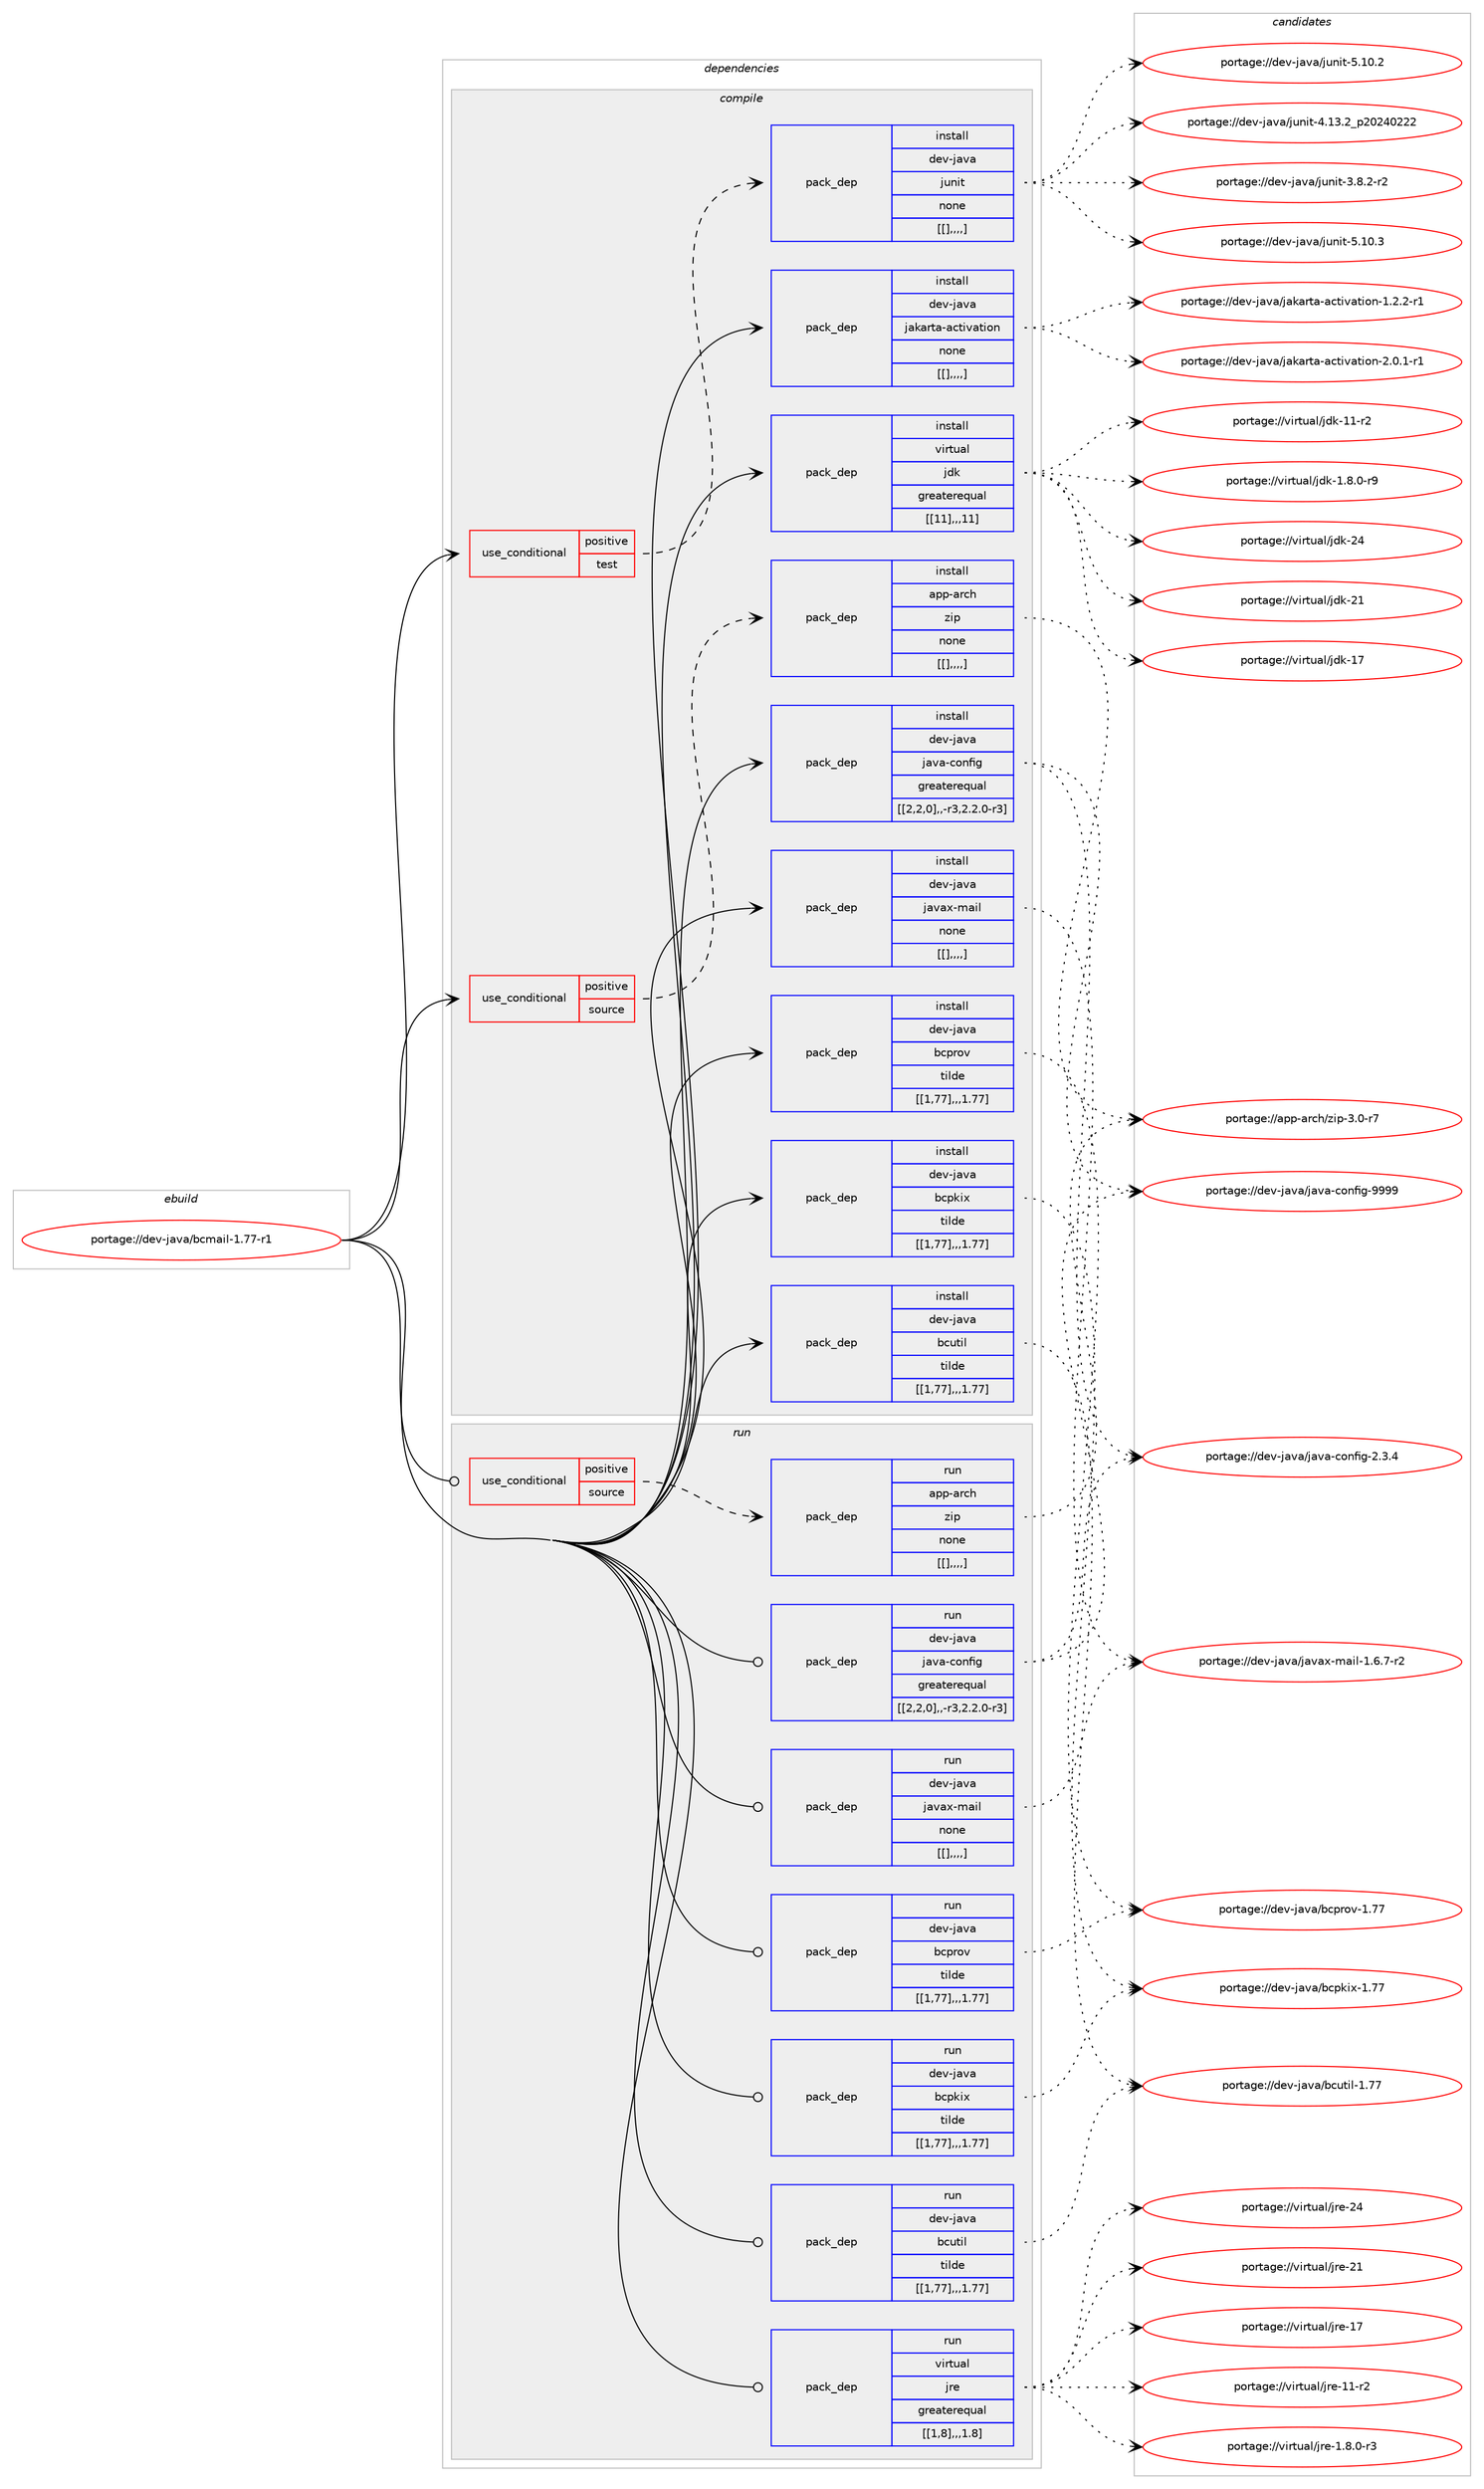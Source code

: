 digraph prolog {

# *************
# Graph options
# *************

newrank=true;
concentrate=true;
compound=true;
graph [rankdir=LR,fontname=Helvetica,fontsize=10,ranksep=1.5];#, ranksep=2.5, nodesep=0.2];
edge  [arrowhead=vee];
node  [fontname=Helvetica,fontsize=10];

# **********
# The ebuild
# **********

subgraph cluster_leftcol {
color=gray;
label=<<i>ebuild</i>>;
id [label="portage://dev-java/bcmail-1.77-r1", color=red, width=4, href="../dev-java/bcmail-1.77-r1.svg"];
}

# ****************
# The dependencies
# ****************

subgraph cluster_midcol {
color=gray;
label=<<i>dependencies</i>>;
subgraph cluster_compile {
fillcolor="#eeeeee";
style=filled;
label=<<i>compile</i>>;
subgraph cond21881 {
dependency93268 [label=<<TABLE BORDER="0" CELLBORDER="1" CELLSPACING="0" CELLPADDING="4"><TR><TD ROWSPAN="3" CELLPADDING="10">use_conditional</TD></TR><TR><TD>positive</TD></TR><TR><TD>source</TD></TR></TABLE>>, shape=none, color=red];
subgraph pack70337 {
dependency93269 [label=<<TABLE BORDER="0" CELLBORDER="1" CELLSPACING="0" CELLPADDING="4" WIDTH="220"><TR><TD ROWSPAN="6" CELLPADDING="30">pack_dep</TD></TR><TR><TD WIDTH="110">install</TD></TR><TR><TD>app-arch</TD></TR><TR><TD>zip</TD></TR><TR><TD>none</TD></TR><TR><TD>[[],,,,]</TD></TR></TABLE>>, shape=none, color=blue];
}
dependency93268:e -> dependency93269:w [weight=20,style="dashed",arrowhead="vee"];
}
id:e -> dependency93268:w [weight=20,style="solid",arrowhead="vee"];
subgraph cond21882 {
dependency93270 [label=<<TABLE BORDER="0" CELLBORDER="1" CELLSPACING="0" CELLPADDING="4"><TR><TD ROWSPAN="3" CELLPADDING="10">use_conditional</TD></TR><TR><TD>positive</TD></TR><TR><TD>test</TD></TR></TABLE>>, shape=none, color=red];
subgraph pack70338 {
dependency93271 [label=<<TABLE BORDER="0" CELLBORDER="1" CELLSPACING="0" CELLPADDING="4" WIDTH="220"><TR><TD ROWSPAN="6" CELLPADDING="30">pack_dep</TD></TR><TR><TD WIDTH="110">install</TD></TR><TR><TD>dev-java</TD></TR><TR><TD>junit</TD></TR><TR><TD>none</TD></TR><TR><TD>[[],,,,]</TD></TR></TABLE>>, shape=none, color=blue];
}
dependency93270:e -> dependency93271:w [weight=20,style="dashed",arrowhead="vee"];
}
id:e -> dependency93270:w [weight=20,style="solid",arrowhead="vee"];
subgraph pack70339 {
dependency93272 [label=<<TABLE BORDER="0" CELLBORDER="1" CELLSPACING="0" CELLPADDING="4" WIDTH="220"><TR><TD ROWSPAN="6" CELLPADDING="30">pack_dep</TD></TR><TR><TD WIDTH="110">install</TD></TR><TR><TD>dev-java</TD></TR><TR><TD>bcpkix</TD></TR><TR><TD>tilde</TD></TR><TR><TD>[[1,77],,,1.77]</TD></TR></TABLE>>, shape=none, color=blue];
}
id:e -> dependency93272:w [weight=20,style="solid",arrowhead="vee"];
subgraph pack70340 {
dependency93273 [label=<<TABLE BORDER="0" CELLBORDER="1" CELLSPACING="0" CELLPADDING="4" WIDTH="220"><TR><TD ROWSPAN="6" CELLPADDING="30">pack_dep</TD></TR><TR><TD WIDTH="110">install</TD></TR><TR><TD>dev-java</TD></TR><TR><TD>bcprov</TD></TR><TR><TD>tilde</TD></TR><TR><TD>[[1,77],,,1.77]</TD></TR></TABLE>>, shape=none, color=blue];
}
id:e -> dependency93273:w [weight=20,style="solid",arrowhead="vee"];
subgraph pack70341 {
dependency93274 [label=<<TABLE BORDER="0" CELLBORDER="1" CELLSPACING="0" CELLPADDING="4" WIDTH="220"><TR><TD ROWSPAN="6" CELLPADDING="30">pack_dep</TD></TR><TR><TD WIDTH="110">install</TD></TR><TR><TD>dev-java</TD></TR><TR><TD>bcutil</TD></TR><TR><TD>tilde</TD></TR><TR><TD>[[1,77],,,1.77]</TD></TR></TABLE>>, shape=none, color=blue];
}
id:e -> dependency93274:w [weight=20,style="solid",arrowhead="vee"];
subgraph pack70342 {
dependency93275 [label=<<TABLE BORDER="0" CELLBORDER="1" CELLSPACING="0" CELLPADDING="4" WIDTH="220"><TR><TD ROWSPAN="6" CELLPADDING="30">pack_dep</TD></TR><TR><TD WIDTH="110">install</TD></TR><TR><TD>dev-java</TD></TR><TR><TD>jakarta-activation</TD></TR><TR><TD>none</TD></TR><TR><TD>[[],,,,]</TD></TR></TABLE>>, shape=none, color=blue];
}
id:e -> dependency93275:w [weight=20,style="solid",arrowhead="vee"];
subgraph pack70343 {
dependency93276 [label=<<TABLE BORDER="0" CELLBORDER="1" CELLSPACING="0" CELLPADDING="4" WIDTH="220"><TR><TD ROWSPAN="6" CELLPADDING="30">pack_dep</TD></TR><TR><TD WIDTH="110">install</TD></TR><TR><TD>dev-java</TD></TR><TR><TD>java-config</TD></TR><TR><TD>greaterequal</TD></TR><TR><TD>[[2,2,0],,-r3,2.2.0-r3]</TD></TR></TABLE>>, shape=none, color=blue];
}
id:e -> dependency93276:w [weight=20,style="solid",arrowhead="vee"];
subgraph pack70344 {
dependency93277 [label=<<TABLE BORDER="0" CELLBORDER="1" CELLSPACING="0" CELLPADDING="4" WIDTH="220"><TR><TD ROWSPAN="6" CELLPADDING="30">pack_dep</TD></TR><TR><TD WIDTH="110">install</TD></TR><TR><TD>dev-java</TD></TR><TR><TD>javax-mail</TD></TR><TR><TD>none</TD></TR><TR><TD>[[],,,,]</TD></TR></TABLE>>, shape=none, color=blue];
}
id:e -> dependency93277:w [weight=20,style="solid",arrowhead="vee"];
subgraph pack70345 {
dependency93278 [label=<<TABLE BORDER="0" CELLBORDER="1" CELLSPACING="0" CELLPADDING="4" WIDTH="220"><TR><TD ROWSPAN="6" CELLPADDING="30">pack_dep</TD></TR><TR><TD WIDTH="110">install</TD></TR><TR><TD>virtual</TD></TR><TR><TD>jdk</TD></TR><TR><TD>greaterequal</TD></TR><TR><TD>[[11],,,11]</TD></TR></TABLE>>, shape=none, color=blue];
}
id:e -> dependency93278:w [weight=20,style="solid",arrowhead="vee"];
}
subgraph cluster_compileandrun {
fillcolor="#eeeeee";
style=filled;
label=<<i>compile and run</i>>;
}
subgraph cluster_run {
fillcolor="#eeeeee";
style=filled;
label=<<i>run</i>>;
subgraph cond21883 {
dependency93279 [label=<<TABLE BORDER="0" CELLBORDER="1" CELLSPACING="0" CELLPADDING="4"><TR><TD ROWSPAN="3" CELLPADDING="10">use_conditional</TD></TR><TR><TD>positive</TD></TR><TR><TD>source</TD></TR></TABLE>>, shape=none, color=red];
subgraph pack70346 {
dependency93280 [label=<<TABLE BORDER="0" CELLBORDER="1" CELLSPACING="0" CELLPADDING="4" WIDTH="220"><TR><TD ROWSPAN="6" CELLPADDING="30">pack_dep</TD></TR><TR><TD WIDTH="110">run</TD></TR><TR><TD>app-arch</TD></TR><TR><TD>zip</TD></TR><TR><TD>none</TD></TR><TR><TD>[[],,,,]</TD></TR></TABLE>>, shape=none, color=blue];
}
dependency93279:e -> dependency93280:w [weight=20,style="dashed",arrowhead="vee"];
}
id:e -> dependency93279:w [weight=20,style="solid",arrowhead="odot"];
subgraph pack70347 {
dependency93281 [label=<<TABLE BORDER="0" CELLBORDER="1" CELLSPACING="0" CELLPADDING="4" WIDTH="220"><TR><TD ROWSPAN="6" CELLPADDING="30">pack_dep</TD></TR><TR><TD WIDTH="110">run</TD></TR><TR><TD>dev-java</TD></TR><TR><TD>bcpkix</TD></TR><TR><TD>tilde</TD></TR><TR><TD>[[1,77],,,1.77]</TD></TR></TABLE>>, shape=none, color=blue];
}
id:e -> dependency93281:w [weight=20,style="solid",arrowhead="odot"];
subgraph pack70348 {
dependency93282 [label=<<TABLE BORDER="0" CELLBORDER="1" CELLSPACING="0" CELLPADDING="4" WIDTH="220"><TR><TD ROWSPAN="6" CELLPADDING="30">pack_dep</TD></TR><TR><TD WIDTH="110">run</TD></TR><TR><TD>dev-java</TD></TR><TR><TD>bcprov</TD></TR><TR><TD>tilde</TD></TR><TR><TD>[[1,77],,,1.77]</TD></TR></TABLE>>, shape=none, color=blue];
}
id:e -> dependency93282:w [weight=20,style="solid",arrowhead="odot"];
subgraph pack70349 {
dependency93283 [label=<<TABLE BORDER="0" CELLBORDER="1" CELLSPACING="0" CELLPADDING="4" WIDTH="220"><TR><TD ROWSPAN="6" CELLPADDING="30">pack_dep</TD></TR><TR><TD WIDTH="110">run</TD></TR><TR><TD>dev-java</TD></TR><TR><TD>bcutil</TD></TR><TR><TD>tilde</TD></TR><TR><TD>[[1,77],,,1.77]</TD></TR></TABLE>>, shape=none, color=blue];
}
id:e -> dependency93283:w [weight=20,style="solid",arrowhead="odot"];
subgraph pack70350 {
dependency93284 [label=<<TABLE BORDER="0" CELLBORDER="1" CELLSPACING="0" CELLPADDING="4" WIDTH="220"><TR><TD ROWSPAN="6" CELLPADDING="30">pack_dep</TD></TR><TR><TD WIDTH="110">run</TD></TR><TR><TD>dev-java</TD></TR><TR><TD>java-config</TD></TR><TR><TD>greaterequal</TD></TR><TR><TD>[[2,2,0],,-r3,2.2.0-r3]</TD></TR></TABLE>>, shape=none, color=blue];
}
id:e -> dependency93284:w [weight=20,style="solid",arrowhead="odot"];
subgraph pack70351 {
dependency93285 [label=<<TABLE BORDER="0" CELLBORDER="1" CELLSPACING="0" CELLPADDING="4" WIDTH="220"><TR><TD ROWSPAN="6" CELLPADDING="30">pack_dep</TD></TR><TR><TD WIDTH="110">run</TD></TR><TR><TD>dev-java</TD></TR><TR><TD>javax-mail</TD></TR><TR><TD>none</TD></TR><TR><TD>[[],,,,]</TD></TR></TABLE>>, shape=none, color=blue];
}
id:e -> dependency93285:w [weight=20,style="solid",arrowhead="odot"];
subgraph pack70352 {
dependency93286 [label=<<TABLE BORDER="0" CELLBORDER="1" CELLSPACING="0" CELLPADDING="4" WIDTH="220"><TR><TD ROWSPAN="6" CELLPADDING="30">pack_dep</TD></TR><TR><TD WIDTH="110">run</TD></TR><TR><TD>virtual</TD></TR><TR><TD>jre</TD></TR><TR><TD>greaterequal</TD></TR><TR><TD>[[1,8],,,1.8]</TD></TR></TABLE>>, shape=none, color=blue];
}
id:e -> dependency93286:w [weight=20,style="solid",arrowhead="odot"];
}
}

# **************
# The candidates
# **************

subgraph cluster_choices {
rank=same;
color=gray;
label=<<i>candidates</i>>;

subgraph choice70337 {
color=black;
nodesep=1;
choice9711211245971149910447122105112455146484511455 [label="portage://app-arch/zip-3.0-r7", color=red, width=4,href="../app-arch/zip-3.0-r7.svg"];
dependency93269:e -> choice9711211245971149910447122105112455146484511455:w [style=dotted,weight="100"];
}
subgraph choice70338 {
color=black;
nodesep=1;
choice1001011184510697118974710611711010511645534649484651 [label="portage://dev-java/junit-5.10.3", color=red, width=4,href="../dev-java/junit-5.10.3.svg"];
choice1001011184510697118974710611711010511645534649484650 [label="portage://dev-java/junit-5.10.2", color=red, width=4,href="../dev-java/junit-5.10.2.svg"];
choice1001011184510697118974710611711010511645524649514650951125048505248505050 [label="portage://dev-java/junit-4.13.2_p20240222", color=red, width=4,href="../dev-java/junit-4.13.2_p20240222.svg"];
choice100101118451069711897471061171101051164551465646504511450 [label="portage://dev-java/junit-3.8.2-r2", color=red, width=4,href="../dev-java/junit-3.8.2-r2.svg"];
dependency93271:e -> choice1001011184510697118974710611711010511645534649484651:w [style=dotted,weight="100"];
dependency93271:e -> choice1001011184510697118974710611711010511645534649484650:w [style=dotted,weight="100"];
dependency93271:e -> choice1001011184510697118974710611711010511645524649514650951125048505248505050:w [style=dotted,weight="100"];
dependency93271:e -> choice100101118451069711897471061171101051164551465646504511450:w [style=dotted,weight="100"];
}
subgraph choice70339 {
color=black;
nodesep=1;
choice1001011184510697118974798991121071051204549465555 [label="portage://dev-java/bcpkix-1.77", color=red, width=4,href="../dev-java/bcpkix-1.77.svg"];
dependency93272:e -> choice1001011184510697118974798991121071051204549465555:w [style=dotted,weight="100"];
}
subgraph choice70340 {
color=black;
nodesep=1;
choice1001011184510697118974798991121141111184549465555 [label="portage://dev-java/bcprov-1.77", color=red, width=4,href="../dev-java/bcprov-1.77.svg"];
dependency93273:e -> choice1001011184510697118974798991121141111184549465555:w [style=dotted,weight="100"];
}
subgraph choice70341 {
color=black;
nodesep=1;
choice1001011184510697118974798991171161051084549465555 [label="portage://dev-java/bcutil-1.77", color=red, width=4,href="../dev-java/bcutil-1.77.svg"];
dependency93274:e -> choice1001011184510697118974798991171161051084549465555:w [style=dotted,weight="100"];
}
subgraph choice70342 {
color=black;
nodesep=1;
choice10010111845106971189747106971079711411697459799116105118971161051111104550464846494511449 [label="portage://dev-java/jakarta-activation-2.0.1-r1", color=red, width=4,href="../dev-java/jakarta-activation-2.0.1-r1.svg"];
choice10010111845106971189747106971079711411697459799116105118971161051111104549465046504511449 [label="portage://dev-java/jakarta-activation-1.2.2-r1", color=red, width=4,href="../dev-java/jakarta-activation-1.2.2-r1.svg"];
dependency93275:e -> choice10010111845106971189747106971079711411697459799116105118971161051111104550464846494511449:w [style=dotted,weight="100"];
dependency93275:e -> choice10010111845106971189747106971079711411697459799116105118971161051111104549465046504511449:w [style=dotted,weight="100"];
}
subgraph choice70343 {
color=black;
nodesep=1;
choice10010111845106971189747106971189745991111101021051034557575757 [label="portage://dev-java/java-config-9999", color=red, width=4,href="../dev-java/java-config-9999.svg"];
choice1001011184510697118974710697118974599111110102105103455046514652 [label="portage://dev-java/java-config-2.3.4", color=red, width=4,href="../dev-java/java-config-2.3.4.svg"];
dependency93276:e -> choice10010111845106971189747106971189745991111101021051034557575757:w [style=dotted,weight="100"];
dependency93276:e -> choice1001011184510697118974710697118974599111110102105103455046514652:w [style=dotted,weight="100"];
}
subgraph choice70344 {
color=black;
nodesep=1;
choice10010111845106971189747106971189712045109971051084549465446554511450 [label="portage://dev-java/javax-mail-1.6.7-r2", color=red, width=4,href="../dev-java/javax-mail-1.6.7-r2.svg"];
dependency93277:e -> choice10010111845106971189747106971189712045109971051084549465446554511450:w [style=dotted,weight="100"];
}
subgraph choice70345 {
color=black;
nodesep=1;
choice1181051141161179710847106100107455052 [label="portage://virtual/jdk-24", color=red, width=4,href="../virtual/jdk-24.svg"];
choice1181051141161179710847106100107455049 [label="portage://virtual/jdk-21", color=red, width=4,href="../virtual/jdk-21.svg"];
choice1181051141161179710847106100107454955 [label="portage://virtual/jdk-17", color=red, width=4,href="../virtual/jdk-17.svg"];
choice11810511411611797108471061001074549494511450 [label="portage://virtual/jdk-11-r2", color=red, width=4,href="../virtual/jdk-11-r2.svg"];
choice11810511411611797108471061001074549465646484511457 [label="portage://virtual/jdk-1.8.0-r9", color=red, width=4,href="../virtual/jdk-1.8.0-r9.svg"];
dependency93278:e -> choice1181051141161179710847106100107455052:w [style=dotted,weight="100"];
dependency93278:e -> choice1181051141161179710847106100107455049:w [style=dotted,weight="100"];
dependency93278:e -> choice1181051141161179710847106100107454955:w [style=dotted,weight="100"];
dependency93278:e -> choice11810511411611797108471061001074549494511450:w [style=dotted,weight="100"];
dependency93278:e -> choice11810511411611797108471061001074549465646484511457:w [style=dotted,weight="100"];
}
subgraph choice70346 {
color=black;
nodesep=1;
choice9711211245971149910447122105112455146484511455 [label="portage://app-arch/zip-3.0-r7", color=red, width=4,href="../app-arch/zip-3.0-r7.svg"];
dependency93280:e -> choice9711211245971149910447122105112455146484511455:w [style=dotted,weight="100"];
}
subgraph choice70347 {
color=black;
nodesep=1;
choice1001011184510697118974798991121071051204549465555 [label="portage://dev-java/bcpkix-1.77", color=red, width=4,href="../dev-java/bcpkix-1.77.svg"];
dependency93281:e -> choice1001011184510697118974798991121071051204549465555:w [style=dotted,weight="100"];
}
subgraph choice70348 {
color=black;
nodesep=1;
choice1001011184510697118974798991121141111184549465555 [label="portage://dev-java/bcprov-1.77", color=red, width=4,href="../dev-java/bcprov-1.77.svg"];
dependency93282:e -> choice1001011184510697118974798991121141111184549465555:w [style=dotted,weight="100"];
}
subgraph choice70349 {
color=black;
nodesep=1;
choice1001011184510697118974798991171161051084549465555 [label="portage://dev-java/bcutil-1.77", color=red, width=4,href="../dev-java/bcutil-1.77.svg"];
dependency93283:e -> choice1001011184510697118974798991171161051084549465555:w [style=dotted,weight="100"];
}
subgraph choice70350 {
color=black;
nodesep=1;
choice10010111845106971189747106971189745991111101021051034557575757 [label="portage://dev-java/java-config-9999", color=red, width=4,href="../dev-java/java-config-9999.svg"];
choice1001011184510697118974710697118974599111110102105103455046514652 [label="portage://dev-java/java-config-2.3.4", color=red, width=4,href="../dev-java/java-config-2.3.4.svg"];
dependency93284:e -> choice10010111845106971189747106971189745991111101021051034557575757:w [style=dotted,weight="100"];
dependency93284:e -> choice1001011184510697118974710697118974599111110102105103455046514652:w [style=dotted,weight="100"];
}
subgraph choice70351 {
color=black;
nodesep=1;
choice10010111845106971189747106971189712045109971051084549465446554511450 [label="portage://dev-java/javax-mail-1.6.7-r2", color=red, width=4,href="../dev-java/javax-mail-1.6.7-r2.svg"];
dependency93285:e -> choice10010111845106971189747106971189712045109971051084549465446554511450:w [style=dotted,weight="100"];
}
subgraph choice70352 {
color=black;
nodesep=1;
choice1181051141161179710847106114101455052 [label="portage://virtual/jre-24", color=red, width=4,href="../virtual/jre-24.svg"];
choice1181051141161179710847106114101455049 [label="portage://virtual/jre-21", color=red, width=4,href="../virtual/jre-21.svg"];
choice1181051141161179710847106114101454955 [label="portage://virtual/jre-17", color=red, width=4,href="../virtual/jre-17.svg"];
choice11810511411611797108471061141014549494511450 [label="portage://virtual/jre-11-r2", color=red, width=4,href="../virtual/jre-11-r2.svg"];
choice11810511411611797108471061141014549465646484511451 [label="portage://virtual/jre-1.8.0-r3", color=red, width=4,href="../virtual/jre-1.8.0-r3.svg"];
dependency93286:e -> choice1181051141161179710847106114101455052:w [style=dotted,weight="100"];
dependency93286:e -> choice1181051141161179710847106114101455049:w [style=dotted,weight="100"];
dependency93286:e -> choice1181051141161179710847106114101454955:w [style=dotted,weight="100"];
dependency93286:e -> choice11810511411611797108471061141014549494511450:w [style=dotted,weight="100"];
dependency93286:e -> choice11810511411611797108471061141014549465646484511451:w [style=dotted,weight="100"];
}
}

}
